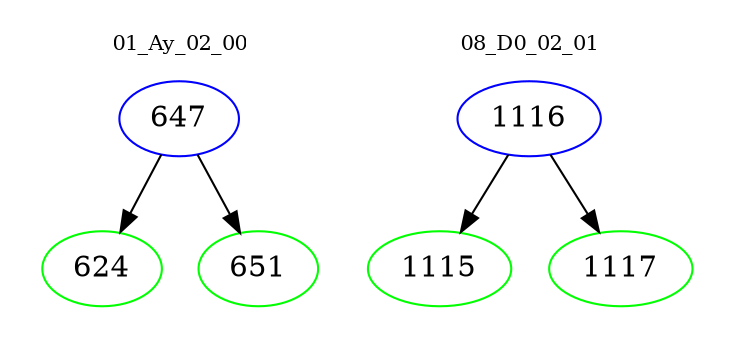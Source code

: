 digraph{
subgraph cluster_0 {
color = white
label = "01_Ay_02_00";
fontsize=10;
T0_647 [label="647", color="blue"]
T0_647 -> T0_624 [color="black"]
T0_624 [label="624", color="green"]
T0_647 -> T0_651 [color="black"]
T0_651 [label="651", color="green"]
}
subgraph cluster_1 {
color = white
label = "08_D0_02_01";
fontsize=10;
T1_1116 [label="1116", color="blue"]
T1_1116 -> T1_1115 [color="black"]
T1_1115 [label="1115", color="green"]
T1_1116 -> T1_1117 [color="black"]
T1_1117 [label="1117", color="green"]
}
}
